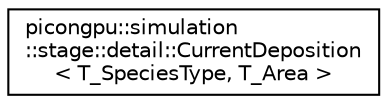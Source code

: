 digraph "Graphical Class Hierarchy"
{
 // LATEX_PDF_SIZE
  edge [fontname="Helvetica",fontsize="10",labelfontname="Helvetica",labelfontsize="10"];
  node [fontname="Helvetica",fontsize="10",shape=record];
  rankdir="LR";
  Node0 [label="picongpu::simulation\l::stage::detail::CurrentDeposition\l\< T_SpeciesType, T_Area \>",height=0.2,width=0.4,color="black", fillcolor="white", style="filled",URL="$structpicongpu_1_1simulation_1_1stage_1_1detail_1_1_current_deposition.html",tooltip=" "];
}
